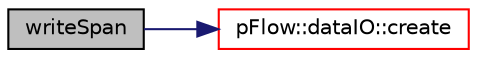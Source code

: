 digraph "writeSpan"
{
 // LATEX_PDF_SIZE
  edge [fontname="Helvetica",fontsize="10",labelfontname="Helvetica",labelfontsize="10"];
  node [fontname="Helvetica",fontsize="10",shape=record];
  rankdir="LR";
  Node1 [label="writeSpan",height=0.2,width=0.4,color="black", fillcolor="grey75", style="filled", fontcolor="black",tooltip=" "];
  Node1 -> Node2 [color="midnightblue",fontsize="10",style="solid",fontname="Helvetica"];
  Node2 [label="pFlow::dataIO::create",height=0.2,width=0.4,color="red", fillcolor="white", style="filled",URL="$classpFlow_1_1dataIO.html#a424bdb966eba81f33c13d97483d83fd4",tooltip=" "];
}
